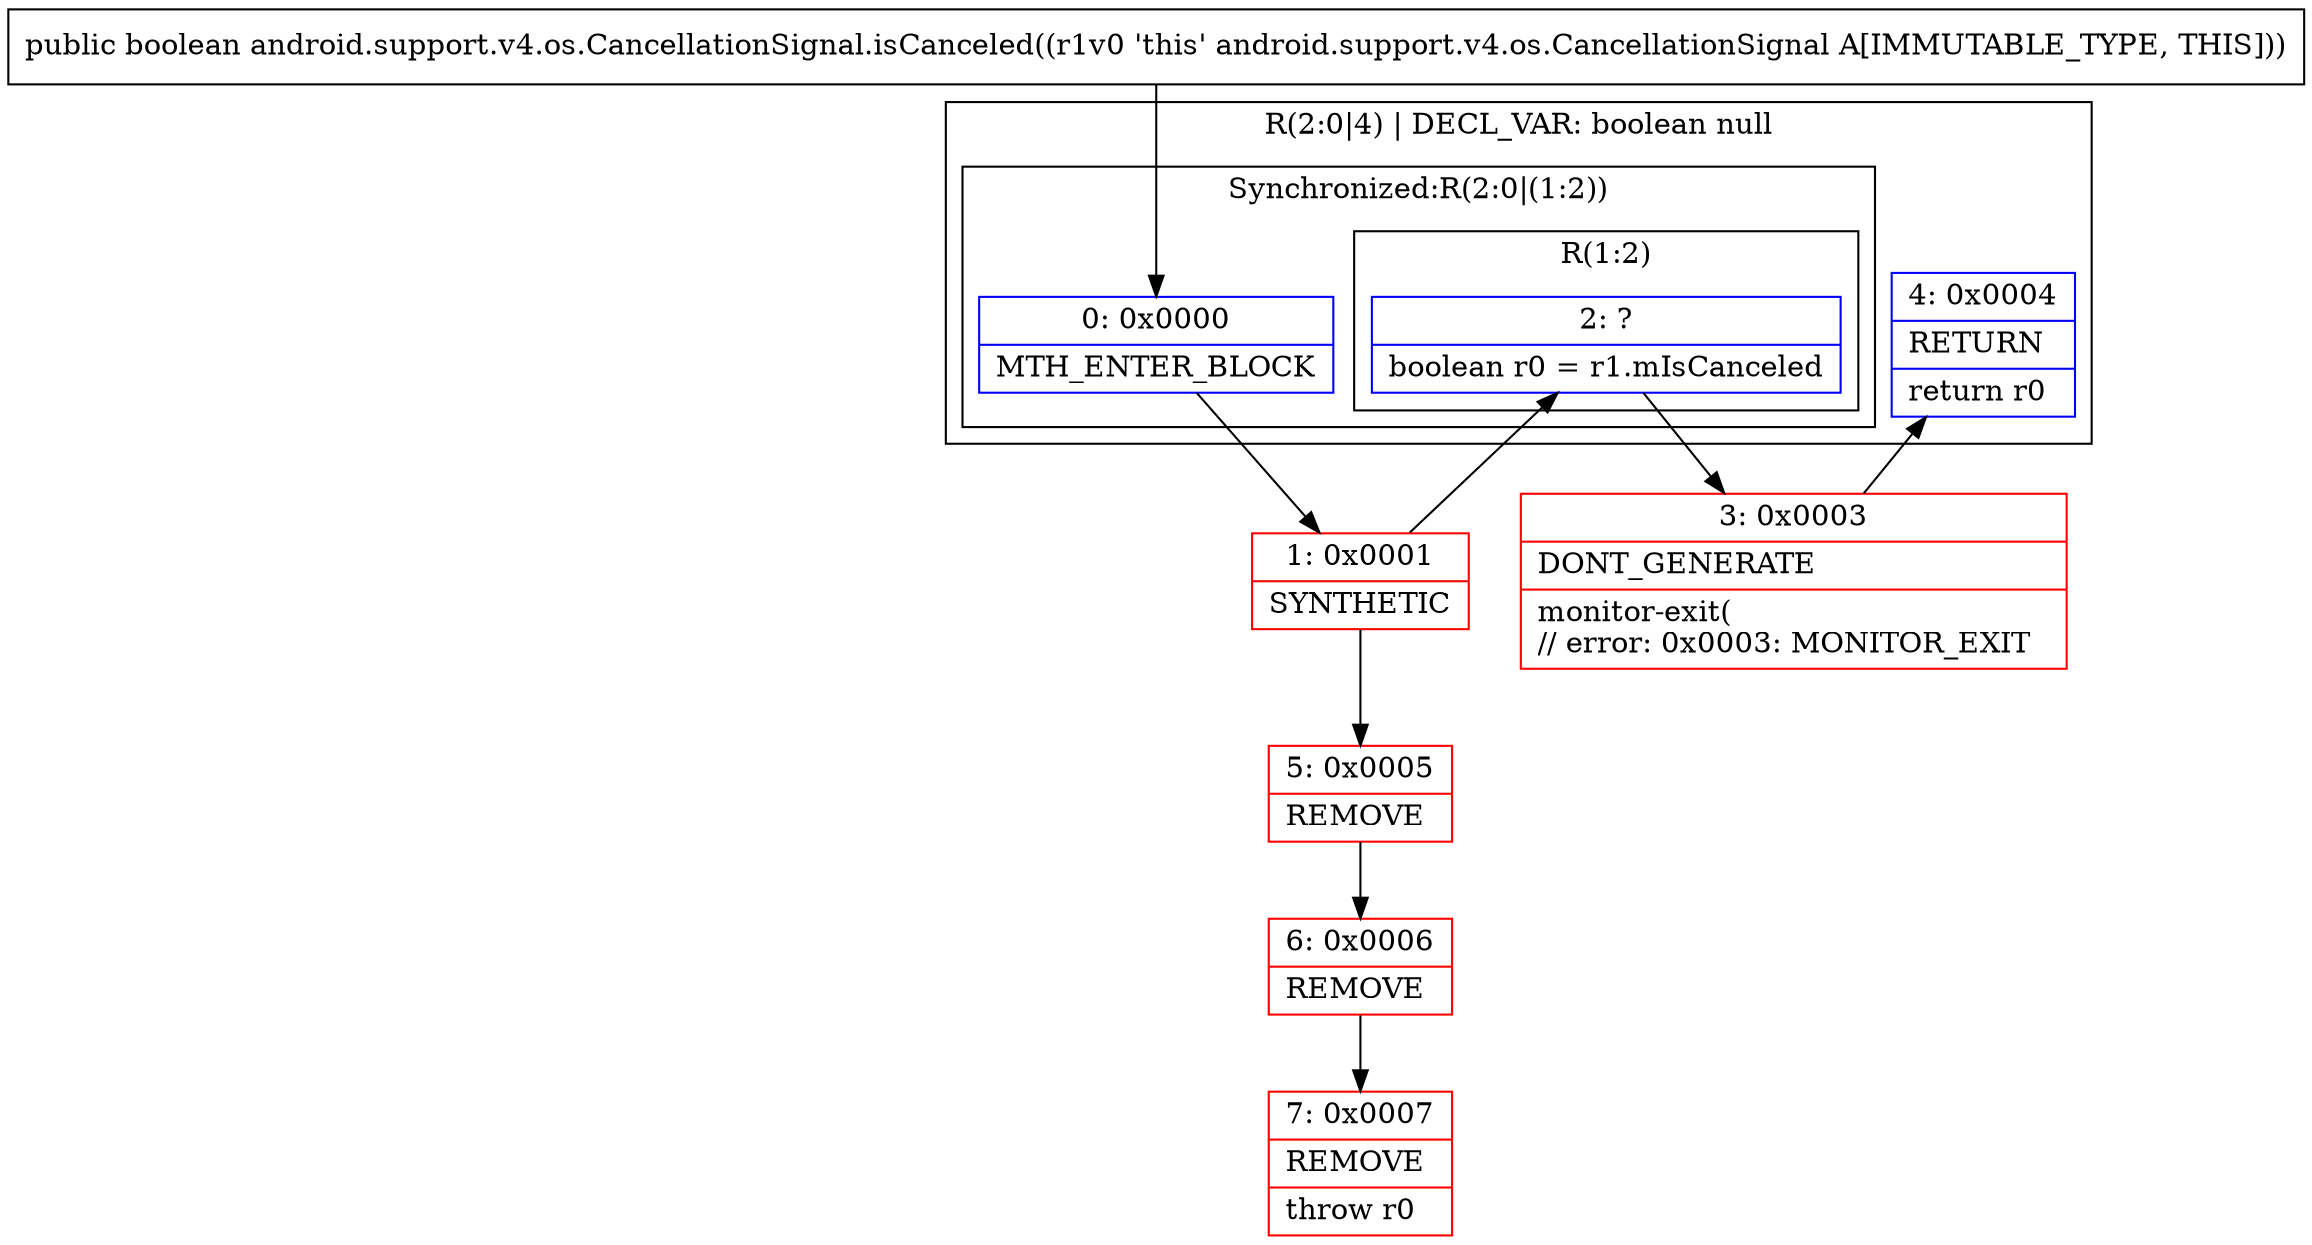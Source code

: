 digraph "CFG forandroid.support.v4.os.CancellationSignal.isCanceled()Z" {
subgraph cluster_Region_263254768 {
label = "R(2:0|4) | DECL_VAR: boolean null\l";
node [shape=record,color=blue];
subgraph cluster_SynchronizedRegion_669607456 {
label = "Synchronized:R(2:0|(1:2))";
node [shape=record,color=blue];
Node_0 [shape=record,label="{0\:\ 0x0000|MTH_ENTER_BLOCK\l}"];
subgraph cluster_Region_773390842 {
label = "R(1:2)";
node [shape=record,color=blue];
Node_2 [shape=record,label="{2\:\ ?|boolean r0 = r1.mIsCanceled\l}"];
}
}
Node_4 [shape=record,label="{4\:\ 0x0004|RETURN\l|return r0\l}"];
}
Node_1 [shape=record,color=red,label="{1\:\ 0x0001|SYNTHETIC\l}"];
Node_3 [shape=record,color=red,label="{3\:\ 0x0003|DONT_GENERATE\l|monitor\-exit(\l\/\/ error: 0x0003: MONITOR_EXIT  \l}"];
Node_5 [shape=record,color=red,label="{5\:\ 0x0005|REMOVE\l}"];
Node_6 [shape=record,color=red,label="{6\:\ 0x0006|REMOVE\l}"];
Node_7 [shape=record,color=red,label="{7\:\ 0x0007|REMOVE\l|throw r0\l}"];
MethodNode[shape=record,label="{public boolean android.support.v4.os.CancellationSignal.isCanceled((r1v0 'this' android.support.v4.os.CancellationSignal A[IMMUTABLE_TYPE, THIS])) }"];
MethodNode -> Node_0;
Node_0 -> Node_1;
Node_2 -> Node_3;
Node_1 -> Node_2;
Node_1 -> Node_5;
Node_3 -> Node_4;
Node_5 -> Node_6;
Node_6 -> Node_7;
}

